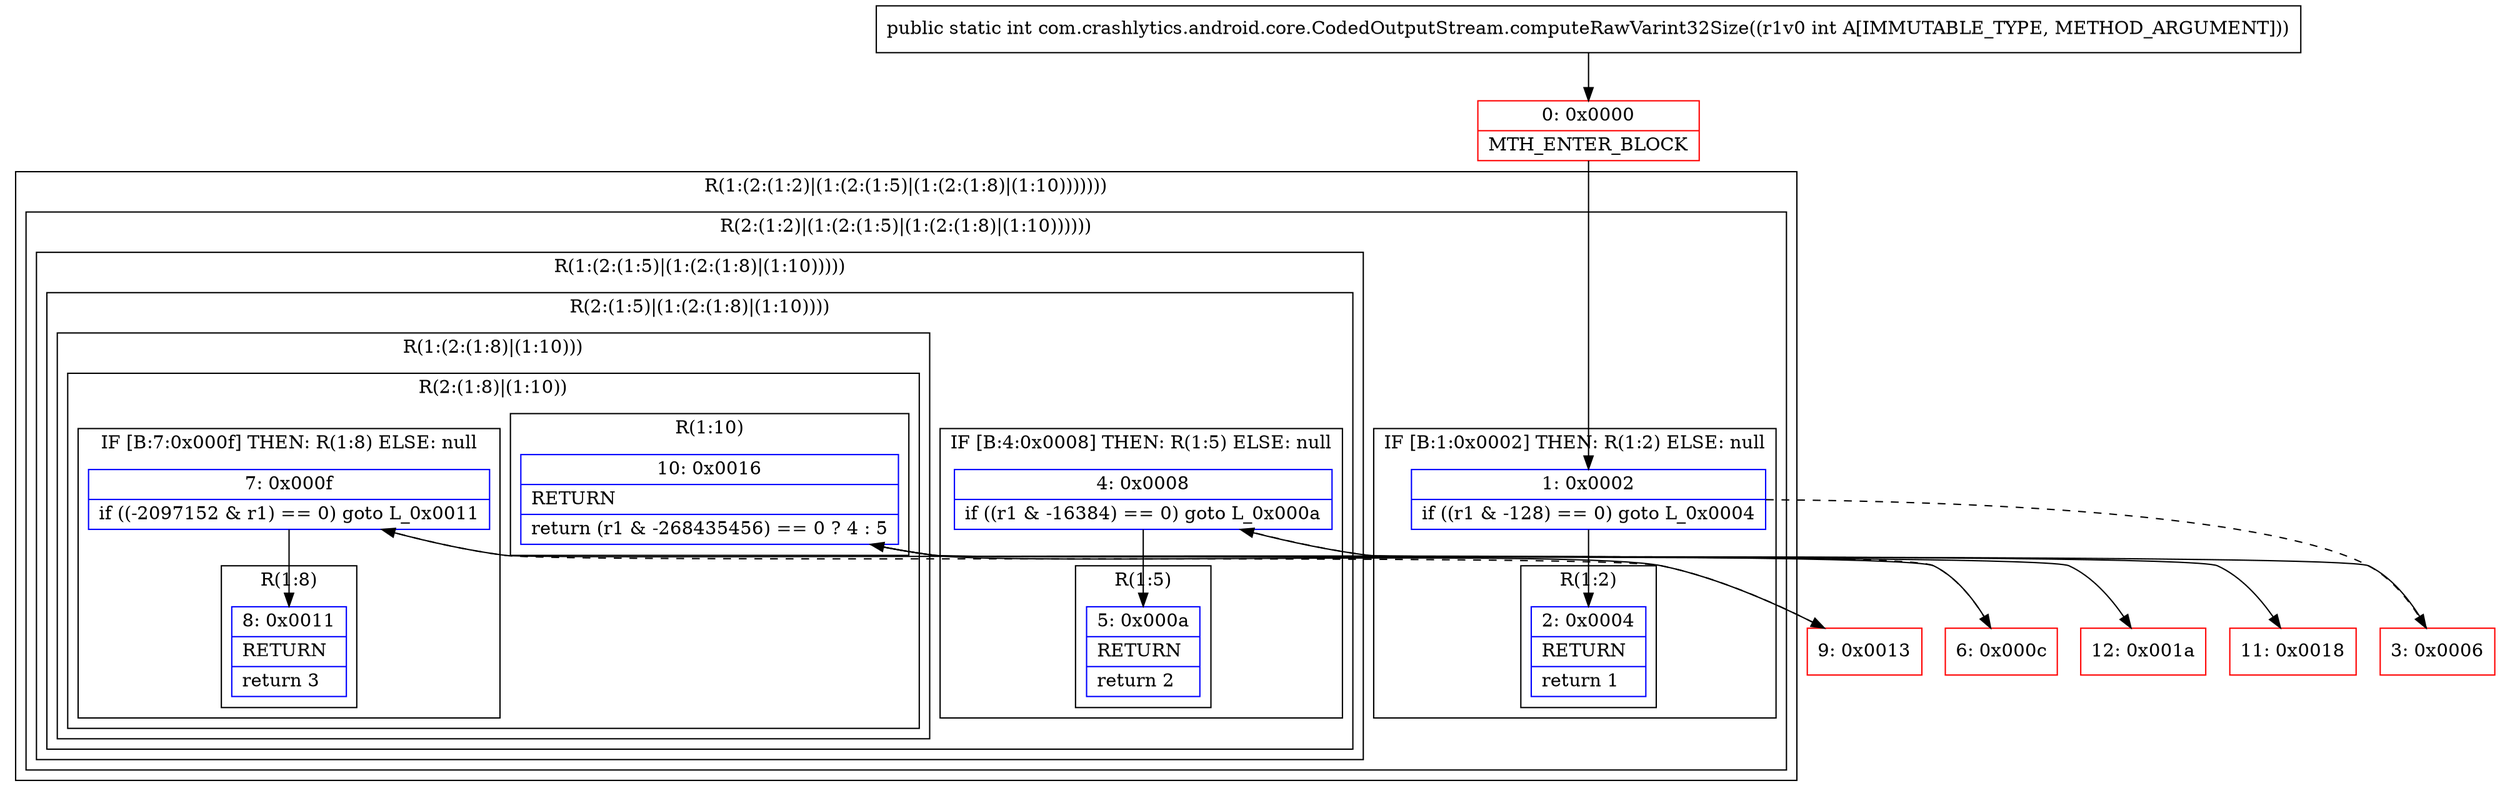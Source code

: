 digraph "CFG forcom.crashlytics.android.core.CodedOutputStream.computeRawVarint32Size(I)I" {
subgraph cluster_Region_1068509161 {
label = "R(1:(2:(1:2)|(1:(2:(1:5)|(1:(2:(1:8)|(1:10)))))))";
node [shape=record,color=blue];
subgraph cluster_Region_1884007838 {
label = "R(2:(1:2)|(1:(2:(1:5)|(1:(2:(1:8)|(1:10))))))";
node [shape=record,color=blue];
subgraph cluster_IfRegion_1297547447 {
label = "IF [B:1:0x0002] THEN: R(1:2) ELSE: null";
node [shape=record,color=blue];
Node_1 [shape=record,label="{1\:\ 0x0002|if ((r1 & \-128) == 0) goto L_0x0004\l}"];
subgraph cluster_Region_1911816336 {
label = "R(1:2)";
node [shape=record,color=blue];
Node_2 [shape=record,label="{2\:\ 0x0004|RETURN\l|return 1\l}"];
}
}
subgraph cluster_Region_1329983016 {
label = "R(1:(2:(1:5)|(1:(2:(1:8)|(1:10)))))";
node [shape=record,color=blue];
subgraph cluster_Region_1657773315 {
label = "R(2:(1:5)|(1:(2:(1:8)|(1:10))))";
node [shape=record,color=blue];
subgraph cluster_IfRegion_401107797 {
label = "IF [B:4:0x0008] THEN: R(1:5) ELSE: null";
node [shape=record,color=blue];
Node_4 [shape=record,label="{4\:\ 0x0008|if ((r1 & \-16384) == 0) goto L_0x000a\l}"];
subgraph cluster_Region_1187580344 {
label = "R(1:5)";
node [shape=record,color=blue];
Node_5 [shape=record,label="{5\:\ 0x000a|RETURN\l|return 2\l}"];
}
}
subgraph cluster_Region_647863271 {
label = "R(1:(2:(1:8)|(1:10)))";
node [shape=record,color=blue];
subgraph cluster_Region_941899186 {
label = "R(2:(1:8)|(1:10))";
node [shape=record,color=blue];
subgraph cluster_IfRegion_1816288032 {
label = "IF [B:7:0x000f] THEN: R(1:8) ELSE: null";
node [shape=record,color=blue];
Node_7 [shape=record,label="{7\:\ 0x000f|if ((\-2097152 & r1) == 0) goto L_0x0011\l}"];
subgraph cluster_Region_1657281497 {
label = "R(1:8)";
node [shape=record,color=blue];
Node_8 [shape=record,label="{8\:\ 0x0011|RETURN\l|return 3\l}"];
}
}
subgraph cluster_Region_675346116 {
label = "R(1:10)";
node [shape=record,color=blue];
Node_10 [shape=record,label="{10\:\ 0x0016|RETURN\l|return (r1 & \-268435456) == 0 ? 4 : 5\l}"];
}
}
}
}
}
}
}
Node_0 [shape=record,color=red,label="{0\:\ 0x0000|MTH_ENTER_BLOCK\l}"];
Node_3 [shape=record,color=red,label="{3\:\ 0x0006}"];
Node_6 [shape=record,color=red,label="{6\:\ 0x000c}"];
Node_9 [shape=record,color=red,label="{9\:\ 0x0013}"];
Node_11 [shape=record,color=red,label="{11\:\ 0x0018}"];
Node_12 [shape=record,color=red,label="{12\:\ 0x001a}"];
MethodNode[shape=record,label="{public static int com.crashlytics.android.core.CodedOutputStream.computeRawVarint32Size((r1v0 int A[IMMUTABLE_TYPE, METHOD_ARGUMENT])) }"];
MethodNode -> Node_0;
Node_1 -> Node_2;
Node_1 -> Node_3[style=dashed];
Node_4 -> Node_5;
Node_4 -> Node_6[style=dashed];
Node_7 -> Node_8;
Node_7 -> Node_9[style=dashed];
Node_10 -> Node_11;
Node_10 -> Node_12;
Node_0 -> Node_1;
Node_3 -> Node_4;
Node_6 -> Node_7;
Node_9 -> Node_10;
}

